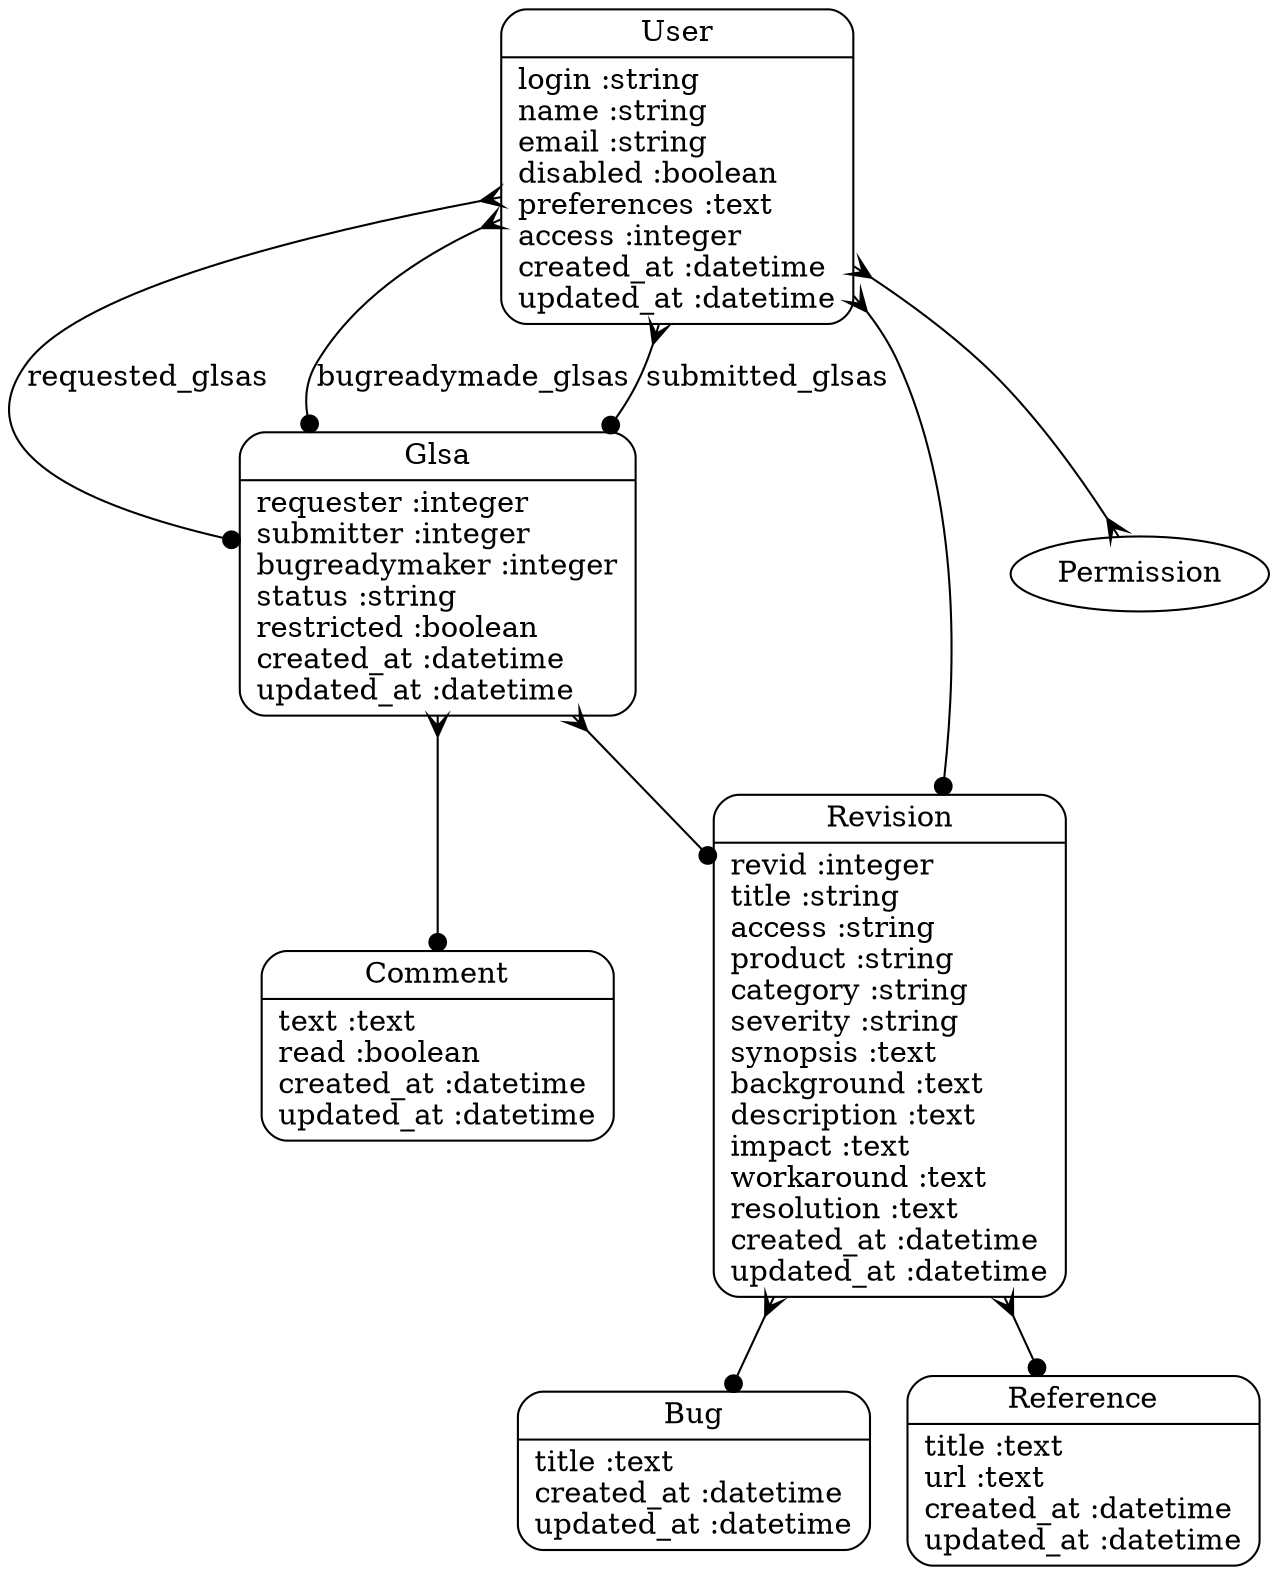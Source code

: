 digraph models_diagram {
	graph[overlap=false, splines=true]
	"Bug" [shape=Mrecord, label="{Bug|title :text\lcreated_at :datetime\lupdated_at :datetime\l}"]
	"Comment" [shape=Mrecord, label="{Comment|text :text\lread :boolean\lcreated_at :datetime\lupdated_at :datetime\l}"]
	"Glsa" [shape=Mrecord, label="{Glsa|requester :integer\lsubmitter :integer\lbugreadymaker :integer\lstatus :string\lrestricted :boolean\lcreated_at :datetime\lupdated_at :datetime\l}"]
	"Reference" [shape=Mrecord, label="{Reference|title :text\lurl :text\lcreated_at :datetime\lupdated_at :datetime\l}"]
	"Revision" [shape=Mrecord, label="{Revision|revid :integer\ltitle :string\laccess :string\lproduct :string\lcategory :string\lseverity :string\lsynopsis :text\lbackground :text\ldescription :text\limpact :text\lworkaround :text\lresolution :text\lcreated_at :datetime\lupdated_at :datetime\l}"]
	"User" [shape=Mrecord, label="{User|login :string\lname :string\lemail :string\ldisabled :boolean\lpreferences :text\laccess :integer\lcreated_at :datetime\lupdated_at :datetime\l}"]
	"Glsa" -> "Comment" [arrowtail=crow, arrowhead=dot, dir=both]
	"Glsa" -> "Revision" [arrowtail=crow, arrowhead=dot, dir=both]
	"Revision" -> "Bug" [arrowtail=crow, arrowhead=dot, dir=both]
	"Revision" -> "Reference" [arrowtail=crow, arrowhead=dot, dir=both]
	"User" -> "Glsa" [label="requested_glsas", arrowtail=crow, arrowhead=dot, dir=both]
	"User" -> "Revision" [arrowtail=crow, arrowhead=dot, dir=both]
	"User" -> "Glsa" [label="bugreadymade_glsas", arrowtail=crow, arrowhead=dot, dir=both]
	"User" -> "Permission" [arrowtail=crow, arrowhead=crow, dir=both]
	"User" -> "Glsa" [label="submitted_glsas", arrowtail=crow, arrowhead=dot, dir=both]
}

